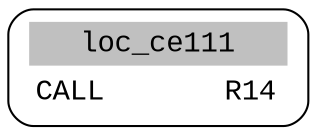 digraph asm_graph {
1941 [
shape="Mrecord" fontname="Courier New"label =<<table border="0" cellborder="0" cellpadding="3"><tr><td align="center" colspan="2" bgcolor="grey">loc_ce111</td></tr><tr><td align="left">CALL       R14</td></tr></table>> ];
}
